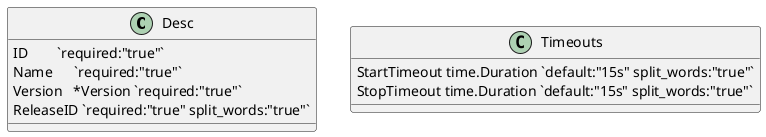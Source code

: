 @startuml

Class Desc {
    ID        `required:"true"`
    Name      `required:"true"`
    Version   *Version `required:"true"`
    ReleaseID `required:"true" split_words:"true"`
}

Class Timeouts {
	StartTimeout time.Duration `default:"15s" split_words:"true"`
	StopTimeout time.Duration `default:"15s" split_words:"true"`
}

@enduml